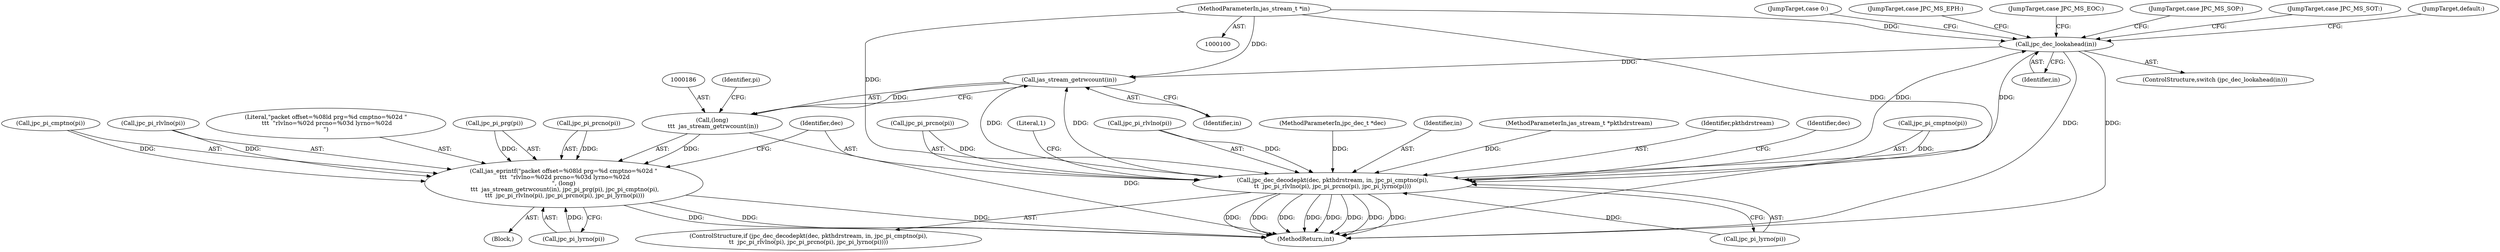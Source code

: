 digraph "0_jasper_aa0b0f79ade5eef8b0e7a214c03f5af54b36ba7d_3@pointer" {
"1000103" [label="(MethodParameterIn,jas_stream_t *in)"];
"1000134" [label="(Call,jpc_dec_lookahead(in))"];
"1000187" [label="(Call,jas_stream_getrwcount(in))"];
"1000185" [label="(Call,(long)\n \t\t\t  jas_stream_getrwcount(in))"];
"1000183" [label="(Call,jas_eprintf(\"packet offset=%08ld prg=%d cmptno=%02d \"\n \t\t\t  \"rlvlno=%02d prcno=%03d lyrno=%02d\n\", (long)\n \t\t\t  jas_stream_getrwcount(in), jpc_pi_prg(pi), jpc_pi_cmptno(pi),\n \t\t\t  jpc_pi_rlvlno(pi), jpc_pi_prcno(pi), jpc_pi_lyrno(pi)))"];
"1000200" [label="(Call,jpc_dec_decodepkt(dec, pkthdrstream, in, jpc_pi_cmptno(pi),\n\t\t  jpc_pi_rlvlno(pi), jpc_pi_prcno(pi), jpc_pi_lyrno(pi)))"];
"1000182" [label="(Block,)"];
"1000197" [label="(Call,jpc_pi_lyrno(pi))"];
"1000188" [label="(Identifier,in)"];
"1000191" [label="(Call,jpc_pi_cmptno(pi))"];
"1000143" [label="(JumpTarget,case JPC_MS_EPH:)"];
"1000137" [label="(JumpTarget,case JPC_MS_EOC:)"];
"1000215" [label="(Literal,1)"];
"1000222" [label="(MethodReturn,int)"];
"1000206" [label="(Call,jpc_pi_rlvlno(pi))"];
"1000204" [label="(Call,jpc_pi_cmptno(pi))"];
"1000210" [label="(Call,jpc_pi_lyrno(pi))"];
"1000189" [label="(Call,jpc_pi_prg(pi))"];
"1000190" [label="(Identifier,pi)"];
"1000184" [label="(Literal,\"packet offset=%08ld prg=%d cmptno=%02d \"\n \t\t\t  \"rlvlno=%02d prcno=%03d lyrno=%02d\n\")"];
"1000142" [label="(JumpTarget,case JPC_MS_SOP:)"];
"1000101" [label="(MethodParameterIn,jpc_dec_t *dec)"];
"1000138" [label="(JumpTarget,case JPC_MS_SOT:)"];
"1000135" [label="(Identifier,in)"];
"1000203" [label="(Identifier,in)"];
"1000200" [label="(Call,jpc_dec_decodepkt(dec, pkthdrstream, in, jpc_pi_cmptno(pi),\n\t\t  jpc_pi_rlvlno(pi), jpc_pi_prcno(pi), jpc_pi_lyrno(pi)))"];
"1000146" [label="(JumpTarget,default:)"];
"1000183" [label="(Call,jas_eprintf(\"packet offset=%08ld prg=%d cmptno=%02d \"\n \t\t\t  \"rlvlno=%02d prcno=%03d lyrno=%02d\n\", (long)\n \t\t\t  jas_stream_getrwcount(in), jpc_pi_prg(pi), jpc_pi_cmptno(pi),\n \t\t\t  jpc_pi_rlvlno(pi), jpc_pi_prcno(pi), jpc_pi_lyrno(pi)))"];
"1000133" [label="(ControlStructure,switch (jpc_dec_lookahead(in)))"];
"1000187" [label="(Call,jas_stream_getrwcount(in))"];
"1000103" [label="(MethodParameterIn,jas_stream_t *in)"];
"1000102" [label="(MethodParameterIn,jas_stream_t *pkthdrstream)"];
"1000202" [label="(Identifier,pkthdrstream)"];
"1000195" [label="(Call,jpc_pi_prcno(pi))"];
"1000201" [label="(Identifier,dec)"];
"1000134" [label="(Call,jpc_dec_lookahead(in))"];
"1000218" [label="(Identifier,dec)"];
"1000185" [label="(Call,(long)\n \t\t\t  jas_stream_getrwcount(in))"];
"1000199" [label="(ControlStructure,if (jpc_dec_decodepkt(dec, pkthdrstream, in, jpc_pi_cmptno(pi),\n\t\t  jpc_pi_rlvlno(pi), jpc_pi_prcno(pi), jpc_pi_lyrno(pi))))"];
"1000193" [label="(Call,jpc_pi_rlvlno(pi))"];
"1000208" [label="(Call,jpc_pi_prcno(pi))"];
"1000144" [label="(JumpTarget,case 0:)"];
"1000103" -> "1000100"  [label="AST: "];
"1000103" -> "1000222"  [label="DDG: "];
"1000103" -> "1000134"  [label="DDG: "];
"1000103" -> "1000187"  [label="DDG: "];
"1000103" -> "1000200"  [label="DDG: "];
"1000134" -> "1000133"  [label="AST: "];
"1000134" -> "1000135"  [label="CFG: "];
"1000135" -> "1000134"  [label="AST: "];
"1000137" -> "1000134"  [label="CFG: "];
"1000138" -> "1000134"  [label="CFG: "];
"1000142" -> "1000134"  [label="CFG: "];
"1000143" -> "1000134"  [label="CFG: "];
"1000144" -> "1000134"  [label="CFG: "];
"1000146" -> "1000134"  [label="CFG: "];
"1000134" -> "1000222"  [label="DDG: "];
"1000134" -> "1000222"  [label="DDG: "];
"1000200" -> "1000134"  [label="DDG: "];
"1000134" -> "1000187"  [label="DDG: "];
"1000134" -> "1000200"  [label="DDG: "];
"1000187" -> "1000185"  [label="AST: "];
"1000187" -> "1000188"  [label="CFG: "];
"1000188" -> "1000187"  [label="AST: "];
"1000185" -> "1000187"  [label="CFG: "];
"1000187" -> "1000185"  [label="DDG: "];
"1000200" -> "1000187"  [label="DDG: "];
"1000187" -> "1000200"  [label="DDG: "];
"1000185" -> "1000183"  [label="AST: "];
"1000186" -> "1000185"  [label="AST: "];
"1000190" -> "1000185"  [label="CFG: "];
"1000185" -> "1000222"  [label="DDG: "];
"1000185" -> "1000183"  [label="DDG: "];
"1000183" -> "1000182"  [label="AST: "];
"1000183" -> "1000197"  [label="CFG: "];
"1000184" -> "1000183"  [label="AST: "];
"1000189" -> "1000183"  [label="AST: "];
"1000191" -> "1000183"  [label="AST: "];
"1000193" -> "1000183"  [label="AST: "];
"1000195" -> "1000183"  [label="AST: "];
"1000197" -> "1000183"  [label="AST: "];
"1000201" -> "1000183"  [label="CFG: "];
"1000183" -> "1000222"  [label="DDG: "];
"1000183" -> "1000222"  [label="DDG: "];
"1000183" -> "1000222"  [label="DDG: "];
"1000189" -> "1000183"  [label="DDG: "];
"1000191" -> "1000183"  [label="DDG: "];
"1000193" -> "1000183"  [label="DDG: "];
"1000195" -> "1000183"  [label="DDG: "];
"1000197" -> "1000183"  [label="DDG: "];
"1000200" -> "1000199"  [label="AST: "];
"1000200" -> "1000210"  [label="CFG: "];
"1000201" -> "1000200"  [label="AST: "];
"1000202" -> "1000200"  [label="AST: "];
"1000203" -> "1000200"  [label="AST: "];
"1000204" -> "1000200"  [label="AST: "];
"1000206" -> "1000200"  [label="AST: "];
"1000208" -> "1000200"  [label="AST: "];
"1000210" -> "1000200"  [label="AST: "];
"1000215" -> "1000200"  [label="CFG: "];
"1000218" -> "1000200"  [label="CFG: "];
"1000200" -> "1000222"  [label="DDG: "];
"1000200" -> "1000222"  [label="DDG: "];
"1000200" -> "1000222"  [label="DDG: "];
"1000200" -> "1000222"  [label="DDG: "];
"1000200" -> "1000222"  [label="DDG: "];
"1000200" -> "1000222"  [label="DDG: "];
"1000200" -> "1000222"  [label="DDG: "];
"1000200" -> "1000222"  [label="DDG: "];
"1000101" -> "1000200"  [label="DDG: "];
"1000102" -> "1000200"  [label="DDG: "];
"1000204" -> "1000200"  [label="DDG: "];
"1000206" -> "1000200"  [label="DDG: "];
"1000208" -> "1000200"  [label="DDG: "];
"1000210" -> "1000200"  [label="DDG: "];
}
